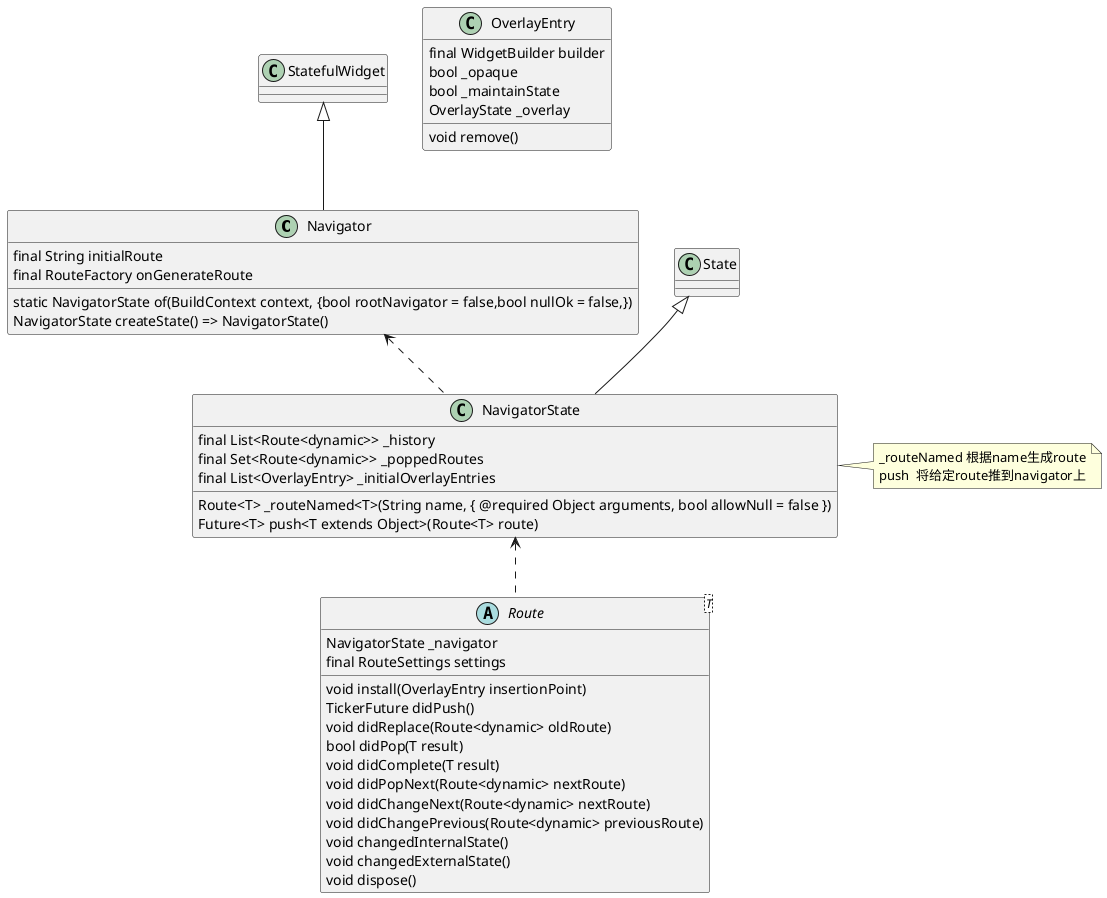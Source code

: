 @startuml

class Navigator{
  final String initialRoute
  final RouteFactory onGenerateRoute
  static NavigatorState of(BuildContext context, {bool rootNavigator = false,bool nullOk = false,})
  NavigatorState createState() => NavigatorState()
}
'note right of Navigator{
' 定义：一个小部件，用于管理具有堆栈规则的一组子小部件
' Popup routes
'   routes不必遮挡整个屏幕，[PopupRoute]用[ModalRoute.barrierColor]覆盖屏幕，该屏幕只能部分不透明以允许当前屏幕显示,
'   弹出路由是“模态modal”的，因为他们阻止输入到下面的小部件
'   有一些功能可以创建和显示弹出路径。示例：[showDialog]，[showMenu]和[showModalBottomSheet].这些函数返回推送路径的Future，如上所述
'     调用者可以等待弹出路由返回的值来执行操作，或者发现路由的值
'   还有一些小部件可以创建弹出路由，例如[PopupMenuButton]和[DropdownButton],这些小部件创建PopupRoute的内部子类并使用Navigator的push
'      和pop方法来显示和消除它们
' Custom routes
'   您可以创建自己的一个窗口小部件库路由类的子类,像[PopupRoute]，[ModalRoute]或[PageRoute]来控制转换动画用于显示route，route的颜色和行为
'    模态障碍，以及路线的其他方面
'   [PageRouteBuilder]类可以在回调方面定义自定义路由,可查看注释例子
' Nesting Navigators
'   一个应用程序可以使用多个导航器。在下面嵌套一个导航器，另一个导航器可用于创建“内部旅程”，例如选项卡式导航，用户注册，商店结账或其他独立旅程
'     代表整个应用程序的子部分
'
'}
class NavigatorState{
   final List<Route<dynamic>> _history
   final Set<Route<dynamic>> _poppedRoutes
   final List<OverlayEntry> _initialOverlayEntries

   Route<T> _routeNamed<T>(String name, { @required Object arguments, bool allowNull = false })
   Future<T> push<T extends Object>(Route<T> route)
}
note right of NavigatorState{
   _routeNamed 根据name生成route
   push  将给定route推到navigator上
}

abstract class Route<T> {
  NavigatorState _navigator
  final RouteSettings settings
  void install(OverlayEntry insertionPoint)
  TickerFuture didPush()
  void didReplace(Route<dynamic> oldRoute)
  bool didPop(T result)
  void didComplete(T result)
  void didPopNext(Route<dynamic> nextRoute)
  void didChangeNext(Route<dynamic> nextRoute)
  void didChangePrevious(Route<dynamic> previousRoute)
  void changedInternalState()
  void changedExternalState()
  void dispose()
}
'note right of Route{
'  定义：由[Navigator]管理的条目的抽象
'  该类定义了导航器和被推入并从导航器中弹出的“路由”之间的抽象接口。大多数路线都有
'  视觉可供性，它们使用一个或更多[OverlayEntry]对象放置在导航器[Overlay]中
'
'   install 将route插入navigator时调用,使用它来填充[overlayEntries]并将它们添加到overlay（可以[Navigator.overlay]访问）
'     （[Route]负责这个而不是[Navigator]的原因是[Route]将负责_removing_条目，这样它对称。）
'      如果这是插入的第一个路由，`insertionPoint`参数将为null。否则，它指示立即放置在该route的第一个overlay下方的overlay entry
'
'}

class OverlayEntry {
   final WidgetBuilder builder
   bool _opaque
   bool _maintainState
   OverlayState _overlay
   void remove()
}
'note right of OverlayEntry{
'  定义：[Overlay]中可以包含小部件的位置
'  使[OverlayState.insert]或[OverlayState.insertAll]函数将overlay插入[Overlay],为找到给定[BuildContext]的最近封闭叠加层，
'   使用[Overlay.of]功能
'  overlay entry 一次最多只能在一个overlay里面,从其overlay删除条目调用overlay entry上的[remove]函数
'  因为[Overlay]使用[Stack]布局，所以overlay entry可以使用[Positioned]和[AnimatedPositioned]将自己定位在overlay
'
'  例如，[Draggable]使用[OverlayEntry]来显示拖动头像,拖动开始后跟随用户的手指穿过屏幕.使用overlay显示拖动头像让头像浮动到
'    应用程序中的其他小部件上面。当用户的手指移动时，Draggable的调用[markNeedsBuild]在overlay entry上使其重建.它的构建，
'     该条目包括一个[Positioned]，其顶部和左侧属性设置为将拖动化身放在用户手指附近.阻力结束时， [Draggable]从overlay中删除条目以删除
'     来自视图拖动头像
'  默认情况下，如果有一个完全[不透明opaque]条目，那么这个将不会包含在窗口小部件树中（特别是overlay entry中的有状态窗口小部件不会被实例化
'    确保你的覆盖条目仍然构建，即使它不可见，设置[maintainState]为真。这是更昂贵的，所以应该小心。特别是，如果覆盖条目中的小部件
'    [maintainState]重复设置为true调用[State.setState]，用户的电池将被不必要地耗尽
'
'    _opaque 此条目是否会遮盖整个overlay.如果条目声称是不透明的，那么，为了提高效率，叠加将跳过该条目下面的构建条目，
'      除非它们具有[maintainState]设置
'    _maintainState 即使在其上方有完整的[opaque]条目，此条目是否必须包含在树中.[Navigator]和[Route]对象使用它来确保即使在后台也保持路径，
'    以便后续路径中承诺的[Future]将在完成后正确处理. 一部分注释在上面的包括了
'
'}

StatefulWidget <|-- Navigator
State          <|-- NavigatorState
Navigator      <.. NavigatorState
NavigatorState <.. Route
@enduml